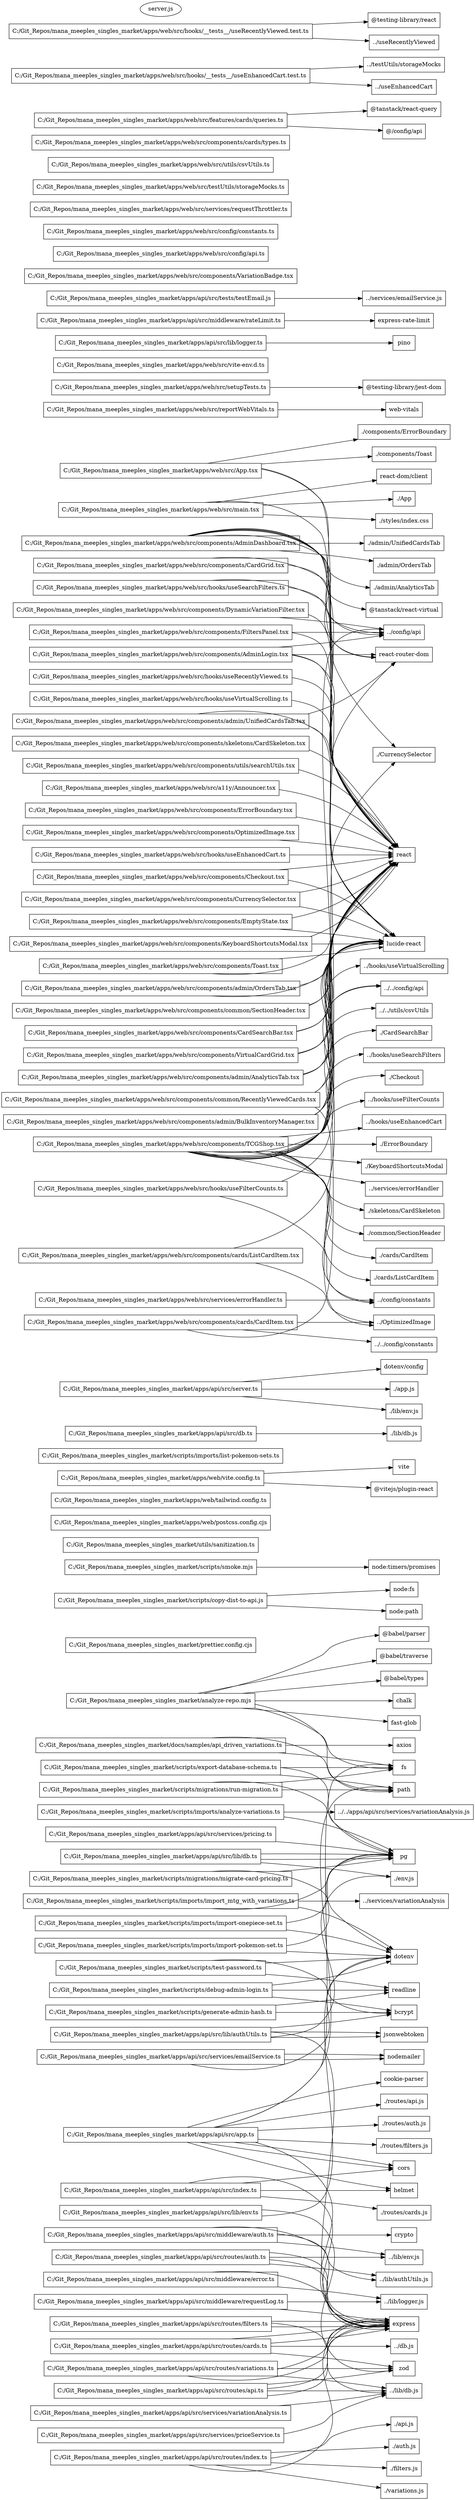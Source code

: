 digraph repo {
  rankdir=LR;
  n5383b0d [label="C:/Git_Repos/mana_meeples_singles_market/analyze-repo.mjs", shape=box];
  nccd [label="fs", shape=box];
  n346425 [label="path", shape=box];
  nfb9f9849 [label="fast-glob", shape=box];
  n4e76ce24 [label="@babel/parser", shape=box];
  n91f26a37 [label="@babel/traverse", shape=box];
  ne1c2f1d4 [label="@babel/types", shape=box];
  n5a3d71b [label="chalk", shape=box];
  n44c10a89 [label="C:/Git_Repos/mana_meeples_singles_market/prettier.config.cjs", shape=box];
  nb1fecaa7 [label="C:/Git_Repos/mana_meeples_singles_market/scripts/copy-dist-to-api.js", shape=box];
  n7e076145 [label="node:fs", shape=box];
  n19b87a9d [label="node:path", shape=box];
  n50a277f5 [label="C:/Git_Repos/mana_meeples_singles_market/scripts/debug-admin-login.ts", shape=box];
  nb0f71304 [label="dotenv", shape=box];
  nace3aa4c [label="bcrypt", shape=box];
  ncc554e8a [label="readline", shape=box];
  n3cad11a [label="C:/Git_Repos/mana_meeples_singles_market/scripts/export-database-schema.ts", shape=box];
  ndf7 [label="pg", shape=box];
  nf21783a2 [label="C:/Git_Repos/mana_meeples_singles_market/scripts/generate-admin-hash.ts", shape=box];
  n54325be [label="C:/Git_Repos/mana_meeples_singles_market/scripts/smoke.mjs", shape=box];
  n65c6c061 [label="node:timers/promises", shape=box];
  n8cb617d0 [label="C:/Git_Repos/mana_meeples_singles_market/scripts/test-password.ts", shape=box];
  n14deb7c4 [label="C:/Git_Repos/mana_meeples_singles_market/utils/sanitization.ts", shape=box];
  ndae7ff91 [label="C:/Git_Repos/mana_meeples_singles_market/apps/web/postcss.config.cjs", shape=box];
  nff12907b [label="C:/Git_Repos/mana_meeples_singles_market/apps/web/tailwind.config.ts", shape=box];
  n2609d487 [label="C:/Git_Repos/mana_meeples_singles_market/apps/web/vite.config.ts", shape=box];
  n373c64 [label="vite", shape=box];
  n7ab93447 [label="@vitejs/plugin-react", shape=box];
  n88201cbf [label="C:/Git_Repos/mana_meeples_singles_market/docs/samples/api_driven_variations.ts", shape=box];
  n58f0c76 [label="axios", shape=box];
  n91908c92 [label="C:/Git_Repos/mana_meeples_singles_market/scripts/imports/analyze-variations.ts", shape=box];
  n35df80bc [label="../../apps/api/src/services/variationAnalysis.js", shape=box];
  nab97be62 [label="C:/Git_Repos/mana_meeples_singles_market/scripts/imports/import-onepiece-set.ts", shape=box];
  nb61e21d3 [label="C:/Git_Repos/mana_meeples_singles_market/scripts/imports/import-pokemon-set.ts", shape=box];
  n83aba73 [label="C:/Git_Repos/mana_meeples_singles_market/scripts/imports/import_mtg_with_variations.ts", shape=box];
  n2c70644d [label="../services/variationAnalysis", shape=box];
  n831bc96d [label="C:/Git_Repos/mana_meeples_singles_market/scripts/imports/list-pokemon-sets.ts", shape=box];
  n2e829851 [label="C:/Git_Repos/mana_meeples_singles_market/scripts/migrations/migrate-card-pricing.ts", shape=box];
  n43721b92 [label="C:/Git_Repos/mana_meeples_singles_market/scripts/migrations/run-migration.ts", shape=box];
  nacc77157 [label="C:/Git_Repos/mana_meeples_singles_market/apps/api/src/app.ts", shape=box];
  nb1fa8f70 [label="express", shape=box];
  nb73a046d [label="helmet", shape=box];
  n2eafad [label="cors", shape=box];
  n1999e3a8 [label="cookie-parser", shape=box];
  n729e4fe1 [label="./routes/api.js", shape=box];
  nea68658b [label="./routes/auth.js", shape=box];
  nb7080c60 [label="./routes/filters.js", shape=box];
  ndf7dca4 [label="C:/Git_Repos/mana_meeples_singles_market/apps/api/src/db.ts", shape=box];
  n58d3080e [label="./lib/db.js", shape=box];
  n5c7b2a46 [label="C:/Git_Repos/mana_meeples_singles_market/apps/api/src/index.ts", shape=box];
  nce670f8 [label="./routes/cards.js", shape=box];
  n5757a53f [label="C:/Git_Repos/mana_meeples_singles_market/apps/api/src/server.ts", shape=box];
  n5686a4ad [label="dotenv/config", shape=box];
  nc9ef137 [label="./app.js", shape=box];
  nc40bc535 [label="./lib/env.js", shape=box];
  nce1d9c1b [label="C:/Git_Repos/mana_meeples_singles_market/apps/web/src/App.tsx", shape=box];
  n675d97f [label="react", shape=box];
  n983fc1cc [label="react-router-dom", shape=box];
  n908c41ba [label="./components/ErrorBoundary", shape=box];
  n68dd298f [label="./components/Toast", shape=box];
  nae404a55 [label="C:/Git_Repos/mana_meeples_singles_market/apps/web/src/main.tsx", shape=box];
  nb7813e46 [label="react-dom/client", shape=box];
  n29e98a0 [label="./App", shape=box];
  n238f69bb [label="./styles/index.css", shape=box];
  nb52c8f37 [label="C:/Git_Repos/mana_meeples_singles_market/apps/web/src/reportWebVitals.ts", shape=box];
  ned28aa80 [label="web-vitals", shape=box];
  n320f9778 [label="C:/Git_Repos/mana_meeples_singles_market/apps/web/src/setupTests.ts", shape=box];
  n90deba02 [label="@testing-library/jest-dom", shape=box];
  ncd287c62 [label="C:/Git_Repos/mana_meeples_singles_market/apps/web/src/vite-env.d.ts", shape=box];
  nb1669019 [label="C:/Git_Repos/mana_meeples_singles_market/apps/api/src/lib/authUtils.ts", shape=box];
  n89dd680d [label="jsonwebtoken", shape=box];
  n1358deeb [label="./env.js", shape=box];
  n215c2a1a [label="C:/Git_Repos/mana_meeples_singles_market/apps/api/src/lib/db.ts", shape=box];
  nca6c055 [label="C:/Git_Repos/mana_meeples_singles_market/apps/api/src/lib/env.ts", shape=box];
  n1d7cf [label="zod", shape=box];
  nfdbbc248 [label="C:/Git_Repos/mana_meeples_singles_market/apps/api/src/lib/logger.ts", shape=box];
  n34817a [label="pino", shape=box];
  n19f52873 [label="C:/Git_Repos/mana_meeples_singles_market/apps/api/src/middleware/auth.ts", shape=box];
  naf6ef0c1 [label="crypto", shape=box];
  n6ed5bd27 [label="../lib/authUtils.js", shape=box];
  n9f96f063 [label="../lib/env.js", shape=box];
  n2298bdf7 [label="C:/Git_Repos/mana_meeples_singles_market/apps/api/src/middleware/error.ts", shape=box];
  n5b30d94e [label="../lib/logger.js", shape=box];
  ne3a09b64 [label="C:/Git_Repos/mana_meeples_singles_market/apps/api/src/middleware/rateLimit.ts", shape=box];
  n2d7f5b0b [label="express-rate-limit", shape=box];
  nff3e7a46 [label="C:/Git_Repos/mana_meeples_singles_market/apps/api/src/middleware/requestLog.ts", shape=box];
  n9d5f16ed [label="C:/Git_Repos/mana_meeples_singles_market/apps/api/src/routes/api.ts", shape=box];
  nbabebf20 [label="../lib/db.js", shape=box];
  n17c05bab [label="C:/Git_Repos/mana_meeples_singles_market/apps/api/src/routes/auth.ts", shape=box];
  n8a8d1a84 [label="C:/Git_Repos/mana_meeples_singles_market/apps/api/src/routes/cards.ts", shape=box];
  n81b6efaa [label="../db.js", shape=box];
  n65a5f86c [label="C:/Git_Repos/mana_meeples_singles_market/apps/api/src/routes/filters.ts", shape=box];
  n91b1aeb5 [label="C:/Git_Repos/mana_meeples_singles_market/apps/api/src/routes/index.ts", shape=box];
  nc9bc29e [label="./api.js", shape=box];
  n90194a6e [label="./auth.js", shape=box];
  n5b63d89d [label="./filters.js", shape=box];
  nade27d16 [label="./variations.js", shape=box];
  n72492d13 [label="C:/Git_Repos/mana_meeples_singles_market/apps/api/src/routes/variations.ts", shape=box];
  n4f2a8c8e [label="C:/Git_Repos/mana_meeples_singles_market/apps/api/src/services/emailService.ts", shape=box];
  n738e2526 [label="nodemailer", shape=box];
  nc89a7dfb [label="C:/Git_Repos/mana_meeples_singles_market/apps/api/src/services/priceService.ts", shape=box];
  ne7a33ded [label="C:/Git_Repos/mana_meeples_singles_market/apps/api/src/services/pricing.ts", shape=box];
  nc313b784 [label="C:/Git_Repos/mana_meeples_singles_market/apps/api/src/services/variationAnalysis.ts", shape=box];
  n102ef826 [label="C:/Git_Repos/mana_meeples_singles_market/apps/api/src/tests/testEmail.js", shape=box];
  ndbb9359c [label="../services/emailService.js", shape=box];
  n77abccee [label="C:/Git_Repos/mana_meeples_singles_market/apps/web/src/a11y/Announcer.tsx", shape=box];
  nc5a18298 [label="C:/Git_Repos/mana_meeples_singles_market/apps/web/src/components/AdminDashboard.tsx", shape=box];
  n59fa91e2 [label="lucide-react", shape=box];
  ne1f24ef1 [label="./CurrencySelector", shape=box];
  nb5633ae3 [label="./admin/UnifiedCardsTab", shape=box];
  n18a3afaf [label="./admin/OrdersTab", shape=box];
  nf21bc890 [label="./admin/AnalyticsTab", shape=box];
  nc4f29d7c [label="../config/api", shape=box];
  nfbc5896d [label="C:/Git_Repos/mana_meeples_singles_market/apps/web/src/components/AdminLogin.tsx", shape=box];
  n24a3c289 [label="C:/Git_Repos/mana_meeples_singles_market/apps/web/src/components/CardGrid.tsx", shape=box];
  nc633a875 [label="@tanstack/react-virtual", shape=box];
  n50d4225e [label="C:/Git_Repos/mana_meeples_singles_market/apps/web/src/components/CardSearchBar.tsx", shape=box];
  n4d38b559 [label="C:/Git_Repos/mana_meeples_singles_market/apps/web/src/components/Checkout.tsx", shape=box];
  n6a907223 [label="C:/Git_Repos/mana_meeples_singles_market/apps/web/src/components/CurrencySelector.tsx", shape=box];
  nd580d03f [label="C:/Git_Repos/mana_meeples_singles_market/apps/web/src/components/DynamicVariationFilter.tsx", shape=box];
  ncc0e6657 [label="C:/Git_Repos/mana_meeples_singles_market/apps/web/src/components/EmptyState.tsx", shape=box];
  nbc03d115 [label="C:/Git_Repos/mana_meeples_singles_market/apps/web/src/components/ErrorBoundary.tsx", shape=box];
  n1963555c [label="C:/Git_Repos/mana_meeples_singles_market/apps/web/src/components/FiltersPanel.tsx", shape=box];
  n3158431a [label="C:/Git_Repos/mana_meeples_singles_market/apps/web/src/components/KeyboardShortcutsModal.tsx", shape=box];
  n7d2ab387 [label="C:/Git_Repos/mana_meeples_singles_market/apps/web/src/components/OptimizedImage.tsx", shape=box];
  n95bf6db1 [label="C:/Git_Repos/mana_meeples_singles_market/apps/web/src/components/TCGShop.tsx", shape=box];
  n8fb63fda [label="./CardSearchBar", shape=box];
  n23b5949a [label="../hooks/useSearchFilters", shape=box];
  n7d386627 [label="./Checkout", shape=box];
  ne7fc9a95 [label="../hooks/useFilterCounts", shape=box];
  nbd48636f [label="../hooks/useEnhancedCart", shape=box];
  n197fe211 [label="./ErrorBoundary", shape=box];
  nde93c4a8 [label="./KeyboardShortcutsModal", shape=box];
  nc9d9e724 [label="../services/errorHandler", shape=box];
  n2d422331 [label="../config/constants", shape=box];
  n24299c47 [label="./skeletons/CardSkeleton", shape=box];
  ne2c78fcf [label="./common/SectionHeader", shape=box];
  n4f403f90 [label="./cards/CardItem", shape=box];
  nd6067ce [label="./cards/ListCardItem", shape=box];
  n85a3366a [label="C:/Git_Repos/mana_meeples_singles_market/apps/web/src/components/Toast.tsx", shape=box];
  n9492f263 [label="C:/Git_Repos/mana_meeples_singles_market/apps/web/src/components/VariationBadge.tsx", shape=box];
  n14525fe4 [label="C:/Git_Repos/mana_meeples_singles_market/apps/web/src/components/VirtualCardGrid.tsx", shape=box];
  n6de0e663 [label="../hooks/useVirtualScrolling", shape=box];
  n29787aaf [label="C:/Git_Repos/mana_meeples_singles_market/apps/web/src/config/api.ts", shape=box];
  n5193c65a [label="C:/Git_Repos/mana_meeples_singles_market/apps/web/src/config/constants.ts", shape=box];
  n47c97420 [label="C:/Git_Repos/mana_meeples_singles_market/apps/web/src/hooks/useEnhancedCart.ts", shape=box];
  nc9a7233a [label="C:/Git_Repos/mana_meeples_singles_market/apps/web/src/hooks/useFilterCounts.ts", shape=box];
  na3879c8a [label="C:/Git_Repos/mana_meeples_singles_market/apps/web/src/hooks/useRecentlyViewed.ts", shape=box];
  ne68bf9d1 [label="C:/Git_Repos/mana_meeples_singles_market/apps/web/src/hooks/useSearchFilters.ts", shape=box];
  na0336bac [label="C:/Git_Repos/mana_meeples_singles_market/apps/web/src/hooks/useVirtualScrolling.ts", shape=box];
  ne177584b [label="C:/Git_Repos/mana_meeples_singles_market/apps/web/src/services/errorHandler.ts", shape=box];
  nf56e0854 [label="C:/Git_Repos/mana_meeples_singles_market/apps/web/src/services/requestThrottler.ts", shape=box];
  n94a3911e [label="C:/Git_Repos/mana_meeples_singles_market/apps/web/src/testUtils/storageMocks.ts", shape=box];
  nd9e6d593 [label="C:/Git_Repos/mana_meeples_singles_market/apps/web/src/utils/csvUtils.ts", shape=box];
  n12e2ee82 [label="C:/Git_Repos/mana_meeples_singles_market/apps/web/src/components/admin/AnalyticsTab.tsx", shape=box];
  nea4d976d [label="../../config/api", shape=box];
  n1dab9636 [label="C:/Git_Repos/mana_meeples_singles_market/apps/web/src/components/admin/BulkInventoryManager.tsx", shape=box];
  n29e25789 [label="../../utils/csvUtils", shape=box];
  nae50dd73 [label="C:/Git_Repos/mana_meeples_singles_market/apps/web/src/components/admin/OrdersTab.tsx", shape=box];
  n2efcc7e7 [label="C:/Git_Repos/mana_meeples_singles_market/apps/web/src/components/admin/UnifiedCardsTab.tsx", shape=box];
  n2ea48102 [label="C:/Git_Repos/mana_meeples_singles_market/apps/web/src/components/cards/CardItem.tsx", shape=box];
  n36c60c3 [label="../OptimizedImage", shape=box];
  n237c2462 [label="../../config/constants", shape=box];
  nb029bec0 [label="C:/Git_Repos/mana_meeples_singles_market/apps/web/src/components/cards/ListCardItem.tsx", shape=box];
  n32881748 [label="C:/Git_Repos/mana_meeples_singles_market/apps/web/src/components/cards/types.ts", shape=box];
  n4bb0aaa6 [label="C:/Git_Repos/mana_meeples_singles_market/apps/web/src/components/common/RecentlyViewedCards.tsx", shape=box];
  n51065881 [label="C:/Git_Repos/mana_meeples_singles_market/apps/web/src/components/common/SectionHeader.tsx", shape=box];
  n82eb3339 [label="C:/Git_Repos/mana_meeples_singles_market/apps/web/src/components/skeletons/CardSkeleton.tsx", shape=box];
  n2e6869ee [label="C:/Git_Repos/mana_meeples_singles_market/apps/web/src/components/utils/searchUtils.tsx", shape=box];
  n474c89b4 [label="C:/Git_Repos/mana_meeples_singles_market/apps/web/src/features/cards/queries.ts", shape=box];
  nc5e0f4b2 [label="@tanstack/react-query", shape=box];
  n73e512fc [label="@/config/api", shape=box];
  nb4ff4e2c [label="C:/Git_Repos/mana_meeples_singles_market/apps/web/src/hooks/__tests__/useEnhancedCart.test.ts", shape=box];
  n87e5086d [label="../testUtils/storageMocks", shape=box];
  n1ece208e [label="../useEnhancedCart", shape=box];
  n302ab82 [label="C:/Git_Repos/mana_meeples_singles_market/apps/web/src/hooks/__tests__/useRecentlyViewed.test.ts", shape=box];
  n63ed79ee [label="@testing-library/react", shape=box];
  ndf83c24 [label="../useRecentlyViewed", shape=box];
  n3bfea4fb [label="server.js", shape=ellipse];
  n5383b0d -> nccd;
  n5383b0d -> n346425;
  n5383b0d -> nfb9f9849;
  n5383b0d -> n4e76ce24;
  n5383b0d -> n91f26a37;
  n5383b0d -> ne1c2f1d4;
  n5383b0d -> n5a3d71b;
  nb1fecaa7 -> n7e076145;
  nb1fecaa7 -> n19b87a9d;
  n50a277f5 -> nb0f71304;
  n50a277f5 -> nace3aa4c;
  n50a277f5 -> ncc554e8a;
  n3cad11a -> nccd;
  n3cad11a -> n346425;
  n3cad11a -> ndf7;
  nf21783a2 -> nace3aa4c;
  nf21783a2 -> ncc554e8a;
  n54325be -> n65c6c061;
  n8cb617d0 -> nb0f71304;
  n8cb617d0 -> nace3aa4c;
  n8cb617d0 -> ncc554e8a;
  n2609d487 -> n373c64;
  n2609d487 -> n7ab93447;
  n88201cbf -> n58f0c76;
  n88201cbf -> nccd;
  n88201cbf -> n346425;
  n91908c92 -> ndf7;
  n91908c92 -> n35df80bc;
  nab97be62 -> ndf7;
  nab97be62 -> nb0f71304;
  nb61e21d3 -> ndf7;
  nb61e21d3 -> nb0f71304;
  n83aba73 -> ndf7;
  n83aba73 -> n2c70644d;
  n83aba73 -> nb0f71304;
  n2e829851 -> ndf7;
  n2e829851 -> nb0f71304;
  n43721b92 -> nccd;
  n43721b92 -> n346425;
  n43721b92 -> ndf7;
  nacc77157 -> nb1fa8f70;
  nacc77157 -> nb73a046d;
  nacc77157 -> n2eafad;
  nacc77157 -> n2eafad;
  nacc77157 -> n1999e3a8;
  nacc77157 -> n729e4fe1;
  nacc77157 -> nea68658b;
  nacc77157 -> nb7080c60;
  nacc77157 -> n346425;
  nacc77157 -> nccd;
  ndf7dca4 -> n58d3080e;
  n5c7b2a46 -> nb1fa8f70;
  n5c7b2a46 -> n2eafad;
  n5c7b2a46 -> nb73a046d;
  n5c7b2a46 -> nce670f8;
  n5757a53f -> n5686a4ad;
  n5757a53f -> nc9ef137;
  n5757a53f -> nc40bc535;
  nce1d9c1b -> n675d97f;
  nce1d9c1b -> n983fc1cc;
  nce1d9c1b -> n908c41ba;
  nce1d9c1b -> n68dd298f;
  nae404a55 -> n675d97f;
  nae404a55 -> nb7813e46;
  nae404a55 -> n29e98a0;
  nae404a55 -> n238f69bb;
  nb52c8f37 -> ned28aa80;
  n320f9778 -> n90deba02;
  nb1669019 -> n89dd680d;
  nb1669019 -> nace3aa4c;
  nb1669019 -> n89dd680d;
  nb1669019 -> nb1fa8f70;
  nb1669019 -> n1358deeb;
  n215c2a1a -> ndf7;
  n215c2a1a -> ndf7;
  n215c2a1a -> n1358deeb;
  nca6c055 -> nb0f71304;
  nca6c055 -> n1d7cf;
  nfdbbc248 -> n34817a;
  n19f52873 -> nb1fa8f70;
  n19f52873 -> naf6ef0c1;
  n19f52873 -> n6ed5bd27;
  n19f52873 -> n9f96f063;
  n2298bdf7 -> nb1fa8f70;
  n2298bdf7 -> n5b30d94e;
  ne3a09b64 -> n2d7f5b0b;
  nff3e7a46 -> nb1fa8f70;
  nff3e7a46 -> n5b30d94e;
  n9d5f16ed -> nb1fa8f70;
  n9d5f16ed -> nb1fa8f70;
  n9d5f16ed -> n1d7cf;
  n9d5f16ed -> nbabebf20;
  n17c05bab -> nb1fa8f70;
  n17c05bab -> nb1fa8f70;
  n17c05bab -> n6ed5bd27;
  n17c05bab -> n9f96f063;
  n8a8d1a84 -> nb1fa8f70;
  n8a8d1a84 -> nb1fa8f70;
  n8a8d1a84 -> n81b6efaa;
  n8a8d1a84 -> n1d7cf;
  n65a5f86c -> nb1fa8f70;
  n65a5f86c -> nb1fa8f70;
  n65a5f86c -> nbabebf20;
  n91b1aeb5 -> nb1fa8f70;
  n91b1aeb5 -> nc9bc29e;
  n91b1aeb5 -> n90194a6e;
  n91b1aeb5 -> n5b63d89d;
  n91b1aeb5 -> nade27d16;
  n72492d13 -> nb1fa8f70;
  n72492d13 -> nb1fa8f70;
  n72492d13 -> n1d7cf;
  n72492d13 -> nbabebf20;
  n4f2a8c8e -> n738e2526;
  n4f2a8c8e -> n738e2526;
  n4f2a8c8e -> nb0f71304;
  nc89a7dfb -> nbabebf20;
  ne7a33ded -> ndf7;
  nc313b784 -> nbabebf20;
  n102ef826 -> ndbb9359c;
  n77abccee -> n675d97f;
  nc5a18298 -> n675d97f;
  nc5a18298 -> n983fc1cc;
  nc5a18298 -> n59fa91e2;
  nc5a18298 -> ne1f24ef1;
  nc5a18298 -> nb5633ae3;
  nc5a18298 -> n18a3afaf;
  nc5a18298 -> nf21bc890;
  nc5a18298 -> nc4f29d7c;
  nfbc5896d -> n675d97f;
  nfbc5896d -> n983fc1cc;
  nfbc5896d -> n59fa91e2;
  nfbc5896d -> nc4f29d7c;
  n24a3c289 -> nc633a875;
  n24a3c289 -> n675d97f;
  n50d4225e -> n675d97f;
  n50d4225e -> n59fa91e2;
  n4d38b559 -> n675d97f;
  n4d38b559 -> n59fa91e2;
  n6a907223 -> n675d97f;
  n6a907223 -> n59fa91e2;
  nd580d03f -> n675d97f;
  nd580d03f -> nc4f29d7c;
  ncc0e6657 -> n675d97f;
  ncc0e6657 -> n59fa91e2;
  nbc03d115 -> n675d97f;
  n1963555c -> n675d97f;
  n1963555c -> nc4f29d7c;
  n3158431a -> n675d97f;
  n3158431a -> n59fa91e2;
  n7d2ab387 -> n675d97f;
  n95bf6db1 -> n675d97f;
  n95bf6db1 -> n983fc1cc;
  n95bf6db1 -> n8fb63fda;
  n95bf6db1 -> n23b5949a;
  n95bf6db1 -> n59fa91e2;
  n95bf6db1 -> ne1f24ef1;
  n95bf6db1 -> n7d386627;
  n95bf6db1 -> ne7fc9a95;
  n95bf6db1 -> nbd48636f;
  n95bf6db1 -> n197fe211;
  n95bf6db1 -> nde93c4a8;
  n95bf6db1 -> nc4f29d7c;
  n95bf6db1 -> nc9d9e724;
  n95bf6db1 -> n2d422331;
  n95bf6db1 -> n24299c47;
  n95bf6db1 -> ne2c78fcf;
  n95bf6db1 -> n4f403f90;
  n95bf6db1 -> nd6067ce;
  n85a3366a -> n675d97f;
  n85a3366a -> n59fa91e2;
  n14525fe4 -> n675d97f;
  n14525fe4 -> n59fa91e2;
  n14525fe4 -> n6de0e663;
  n47c97420 -> n675d97f;
  nc9a7233a -> n675d97f;
  nc9a7233a -> n2d422331;
  na3879c8a -> n675d97f;
  ne68bf9d1 -> n675d97f;
  ne68bf9d1 -> nc4f29d7c;
  na0336bac -> n675d97f;
  ne177584b -> n2d422331;
  n12e2ee82 -> n675d97f;
  n12e2ee82 -> n59fa91e2;
  n12e2ee82 -> nea4d976d;
  n1dab9636 -> n675d97f;
  n1dab9636 -> n59fa91e2;
  n1dab9636 -> n29e25789;
  n1dab9636 -> nea4d976d;
  nae50dd73 -> n675d97f;
  nae50dd73 -> n59fa91e2;
  n2efcc7e7 -> n675d97f;
  n2efcc7e7 -> n983fc1cc;
  n2efcc7e7 -> n59fa91e2;
  n2ea48102 -> n675d97f;
  n2ea48102 -> n36c60c3;
  n2ea48102 -> n237c2462;
  nb029bec0 -> n675d97f;
  nb029bec0 -> n36c60c3;
  n4bb0aaa6 -> n675d97f;
  n4bb0aaa6 -> n59fa91e2;
  n4bb0aaa6 -> n36c60c3;
  n51065881 -> n675d97f;
  n51065881 -> n59fa91e2;
  n82eb3339 -> n675d97f;
  n2e6869ee -> n675d97f;
  n474c89b4 -> nc5e0f4b2;
  n474c89b4 -> n73e512fc;
  nb4ff4e2c -> n87e5086d;
  nb4ff4e2c -> n1ece208e;
  n302ab82 -> n63ed79ee;
  n302ab82 -> ndf83c24;
}